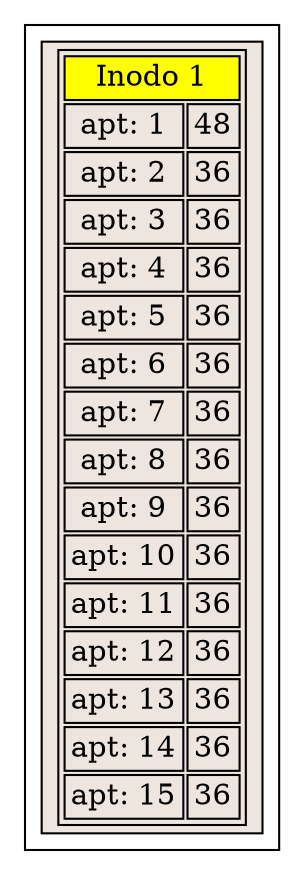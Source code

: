 digraph grafica{
rankdir=TB;
node [shape = record, style=filled, fillcolor=seashell2];
subgraph cluster_s {
 label=""
tbl_s [shape=box, label=<
<TABLE><tr> <td colspan="2" bgcolor="yellow">Inodo 1</td> </tr><tr>
					<td>apt: 1</td>
					<td>48</td>
				</tr><tr>
					<td>apt: 2</td>
					<td>36</td>
				</tr><tr>
					<td>apt: 3</td>
					<td>36</td>
				</tr><tr>
					<td>apt: 4</td>
					<td>36</td>
				</tr><tr>
					<td>apt: 5</td>
					<td>36</td>
				</tr><tr>
					<td>apt: 6</td>
					<td>36</td>
				</tr><tr>
					<td>apt: 7</td>
					<td>36</td>
				</tr><tr>
					<td>apt: 8</td>
					<td>36</td>
				</tr><tr>
					<td>apt: 9</td>
					<td>36</td>
				</tr><tr>
					<td>apt: 10</td>
					<td>36</td>
				</tr><tr>
					<td>apt: 11</td>
					<td>36</td>
				</tr><tr>
					<td>apt: 12</td>
					<td>36</td>
				</tr><tr>
					<td>apt: 13</td>
					<td>36</td>
				</tr><tr>
					<td>apt: 14</td>
					<td>36</td>
				</tr><tr>
					<td>apt: 15</td>
					<td>36</td>
				</tr></TABLE>>];}
}
